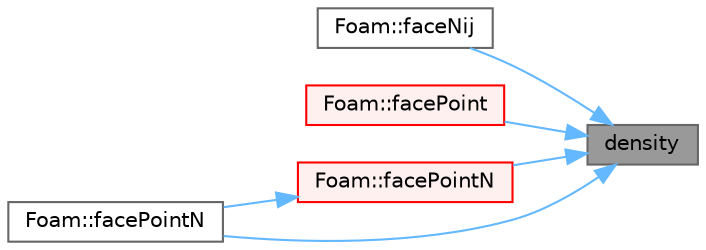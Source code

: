 digraph "density"
{
 // LATEX_PDF_SIZE
  bgcolor="transparent";
  edge [fontname=Helvetica,fontsize=10,labelfontname=Helvetica,labelfontsize=10];
  node [fontname=Helvetica,fontsize=10,shape=box,height=0.2,width=0.4];
  rankdir="RL";
  Node1 [id="Node000001",label="density",height=0.2,width=0.4,color="gray40", fillcolor="grey60", style="filled", fontcolor="black",tooltip=" "];
  Node1 -> Node2 [id="edge1_Node000001_Node000002",dir="back",color="steelblue1",style="solid",tooltip=" "];
  Node2 [id="Node000002",label="Foam::faceNij",height=0.2,width=0.4,color="grey40", fillcolor="white", style="filled",URL="$namespaceFoam.html#a7140a663b789b352c9f7e162f2b04d5d",tooltip=" "];
  Node1 -> Node3 [id="edge2_Node000001_Node000003",dir="back",color="steelblue1",style="solid",tooltip=" "];
  Node3 [id="Node000003",label="Foam::facePoint",height=0.2,width=0.4,color="red", fillcolor="#FFF0F0", style="filled",URL="$namespaceFoam.html#a4074c9e62533a9801dfd897da1861707",tooltip=" "];
  Node1 -> Node5 [id="edge3_Node000001_Node000005",dir="back",color="steelblue1",style="solid",tooltip=" "];
  Node5 [id="Node000005",label="Foam::facePointN",height=0.2,width=0.4,color="red", fillcolor="#FFF0F0", style="filled",URL="$namespaceFoam.html#a44e9552ea7d3b2434deef68417dff16d",tooltip=" "];
  Node5 -> Node6 [id="edge4_Node000005_Node000006",dir="back",color="steelblue1",style="solid",tooltip=" "];
  Node6 [id="Node000006",label="Foam::facePointN",height=0.2,width=0.4,color="grey40", fillcolor="white", style="filled",URL="$namespaceFoam.html#a83ac3ca31b7c83881cbbcccf27b89451",tooltip=" "];
  Node1 -> Node6 [id="edge5_Node000001_Node000006",dir="back",color="steelblue1",style="solid",tooltip=" "];
}
